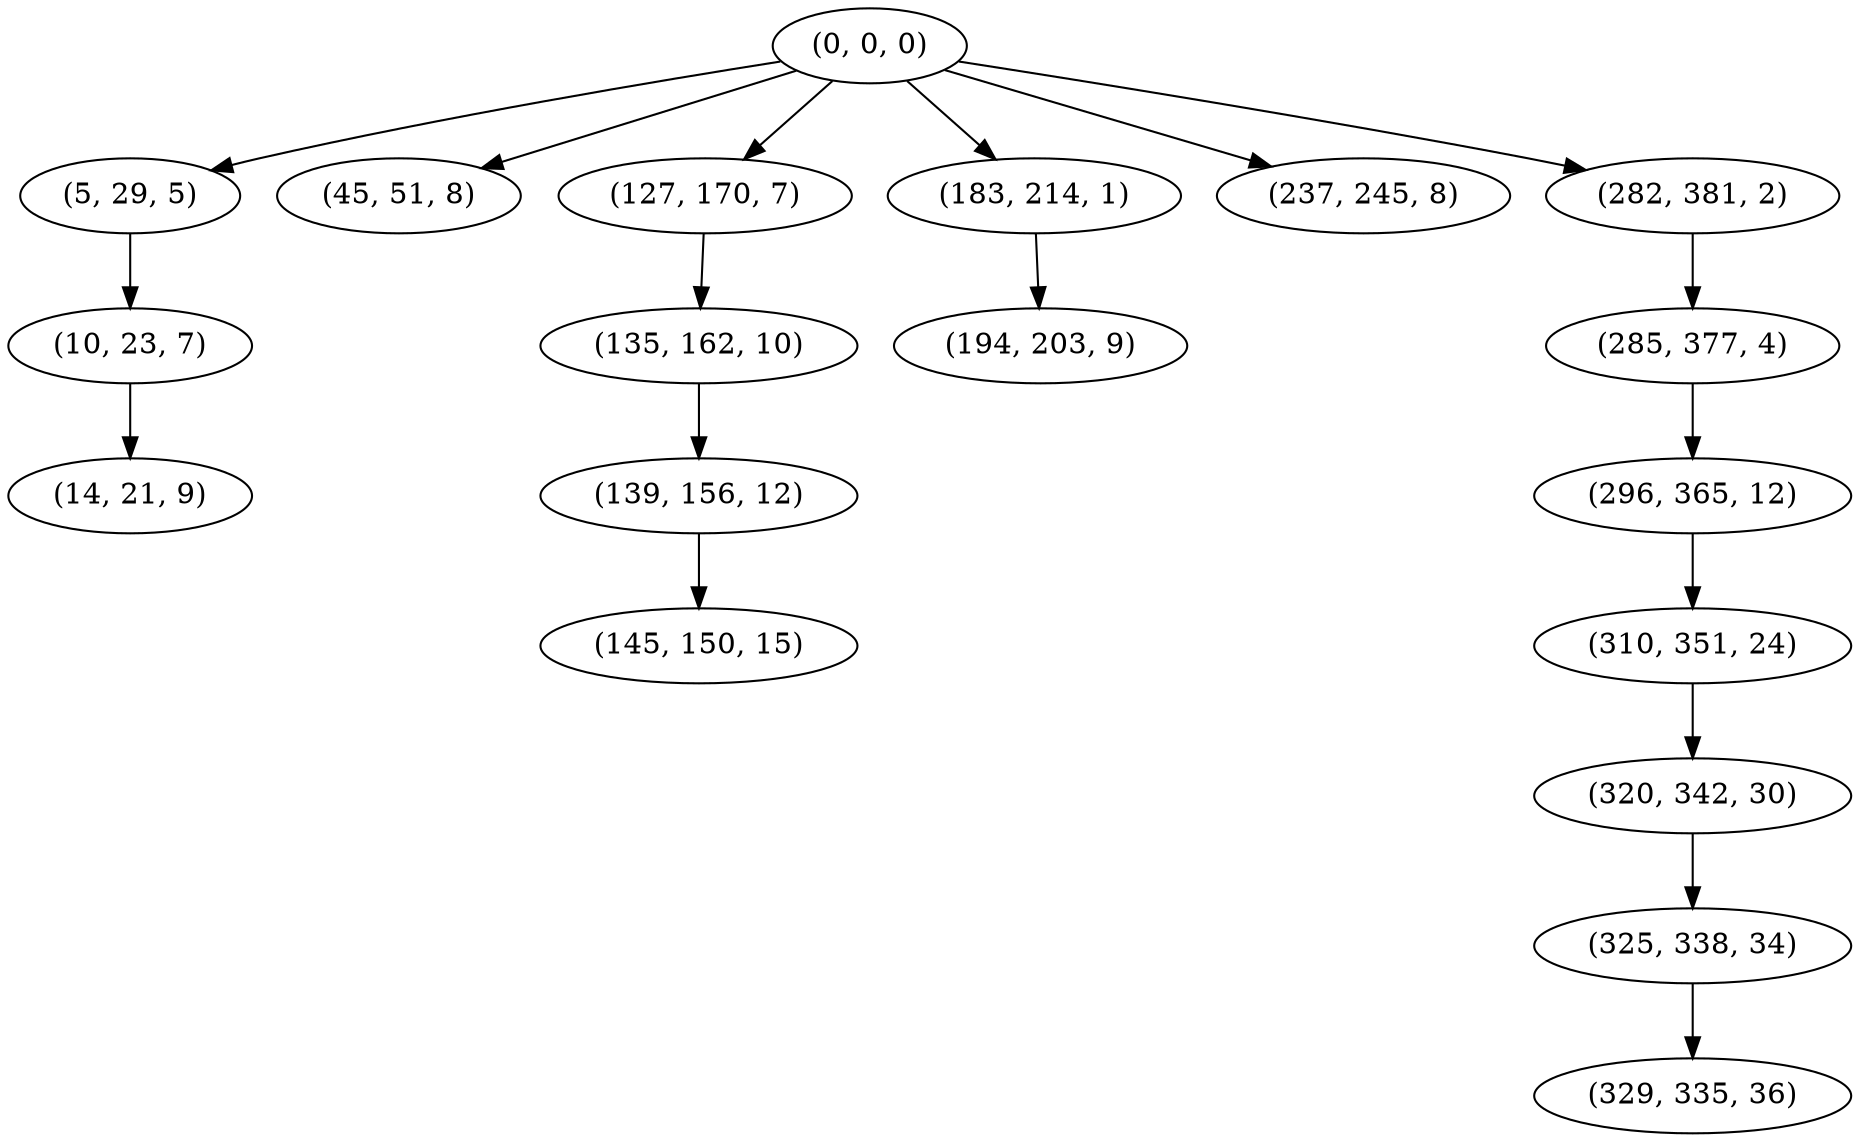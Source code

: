 digraph tree {
    "(0, 0, 0)";
    "(5, 29, 5)";
    "(10, 23, 7)";
    "(14, 21, 9)";
    "(45, 51, 8)";
    "(127, 170, 7)";
    "(135, 162, 10)";
    "(139, 156, 12)";
    "(145, 150, 15)";
    "(183, 214, 1)";
    "(194, 203, 9)";
    "(237, 245, 8)";
    "(282, 381, 2)";
    "(285, 377, 4)";
    "(296, 365, 12)";
    "(310, 351, 24)";
    "(320, 342, 30)";
    "(325, 338, 34)";
    "(329, 335, 36)";
    "(0, 0, 0)" -> "(5, 29, 5)";
    "(0, 0, 0)" -> "(45, 51, 8)";
    "(0, 0, 0)" -> "(127, 170, 7)";
    "(0, 0, 0)" -> "(183, 214, 1)";
    "(0, 0, 0)" -> "(237, 245, 8)";
    "(0, 0, 0)" -> "(282, 381, 2)";
    "(5, 29, 5)" -> "(10, 23, 7)";
    "(10, 23, 7)" -> "(14, 21, 9)";
    "(127, 170, 7)" -> "(135, 162, 10)";
    "(135, 162, 10)" -> "(139, 156, 12)";
    "(139, 156, 12)" -> "(145, 150, 15)";
    "(183, 214, 1)" -> "(194, 203, 9)";
    "(282, 381, 2)" -> "(285, 377, 4)";
    "(285, 377, 4)" -> "(296, 365, 12)";
    "(296, 365, 12)" -> "(310, 351, 24)";
    "(310, 351, 24)" -> "(320, 342, 30)";
    "(320, 342, 30)" -> "(325, 338, 34)";
    "(325, 338, 34)" -> "(329, 335, 36)";
}

